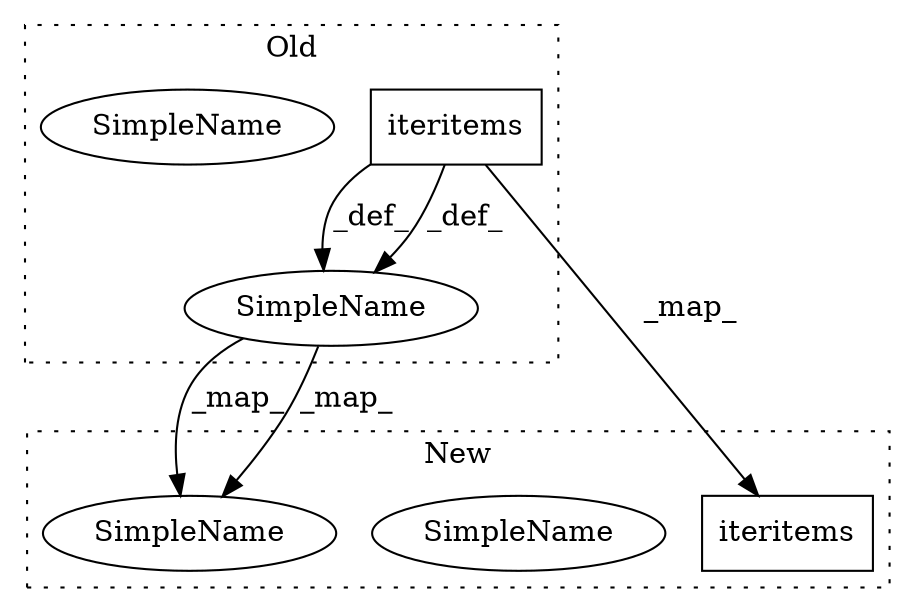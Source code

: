 digraph G {
subgraph cluster0 {
1 [label="iteritems" a="32" s="1949" l="11" shape="box"];
3 [label="SimpleName" a="42" s="1915" l="4" shape="ellipse"];
6 [label="SimpleName" a="42" s="1915" l="4" shape="ellipse"];
label = "Old";
style="dotted";
}
subgraph cluster1 {
2 [label="iteritems" a="32" s="1983" l="11" shape="box"];
4 [label="SimpleName" a="42" s="2127" l="4" shape="ellipse"];
5 [label="SimpleName" a="42" s="2127" l="4" shape="ellipse"];
label = "New";
style="dotted";
}
1 -> 6 [label="_def_"];
1 -> 6 [label="_def_"];
1 -> 2 [label="_map_"];
6 -> 5 [label="_map_"];
6 -> 5 [label="_map_"];
}